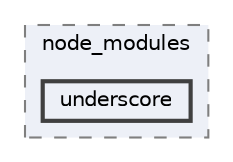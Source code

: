 digraph "pkiclassroomrescheduler/src/main/frontend/node_modules/underscore"
{
 // LATEX_PDF_SIZE
  bgcolor="transparent";
  edge [fontname=Helvetica,fontsize=10,labelfontname=Helvetica,labelfontsize=10];
  node [fontname=Helvetica,fontsize=10,shape=box,height=0.2,width=0.4];
  compound=true
  subgraph clusterdir_72953eda66ccb3a2722c28e1c3e6c23b {
    graph [ bgcolor="#edf0f7", pencolor="grey50", label="node_modules", fontname=Helvetica,fontsize=10 style="filled,dashed", URL="dir_72953eda66ccb3a2722c28e1c3e6c23b.html",tooltip=""]
  dir_86ce5d2003d6a35404fee7b3647f5706 [label="underscore", fillcolor="#edf0f7", color="grey25", style="filled,bold", URL="dir_86ce5d2003d6a35404fee7b3647f5706.html",tooltip=""];
  }
}
